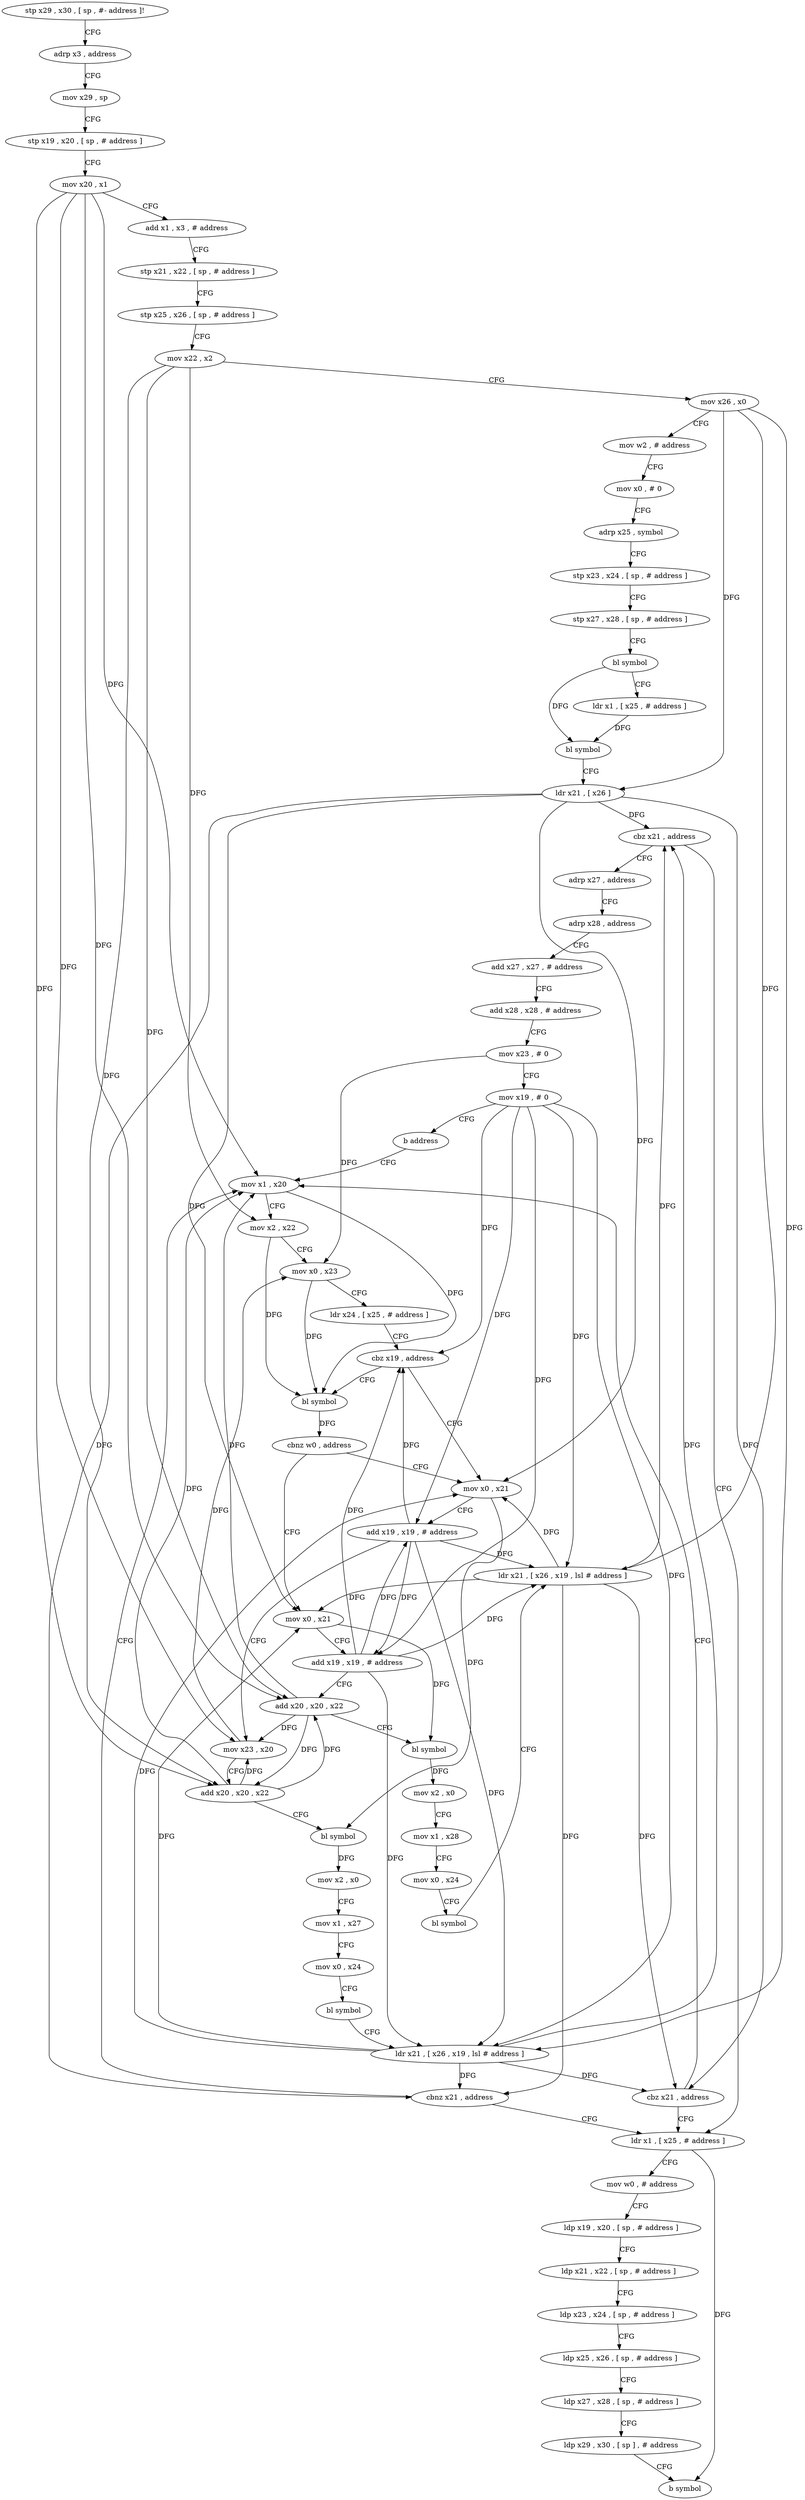 digraph "func" {
"4392000" [label = "stp x29 , x30 , [ sp , #- address ]!" ]
"4392004" [label = "adrp x3 , address" ]
"4392008" [label = "mov x29 , sp" ]
"4392012" [label = "stp x19 , x20 , [ sp , # address ]" ]
"4392016" [label = "mov x20 , x1" ]
"4392020" [label = "add x1 , x3 , # address" ]
"4392024" [label = "stp x21 , x22 , [ sp , # address ]" ]
"4392028" [label = "stp x25 , x26 , [ sp , # address ]" ]
"4392032" [label = "mov x22 , x2" ]
"4392036" [label = "mov x26 , x0" ]
"4392040" [label = "mov w2 , # address" ]
"4392044" [label = "mov x0 , # 0" ]
"4392048" [label = "adrp x25 , symbol" ]
"4392052" [label = "stp x23 , x24 , [ sp , # address ]" ]
"4392056" [label = "stp x27 , x28 , [ sp , # address ]" ]
"4392060" [label = "bl symbol" ]
"4392064" [label = "ldr x1 , [ x25 , # address ]" ]
"4392068" [label = "bl symbol" ]
"4392072" [label = "ldr x21 , [ x26 ]" ]
"4392076" [label = "cbz x21 , address" ]
"4392224" [label = "ldr x1 , [ x25 , # address ]" ]
"4392080" [label = "adrp x27 , address" ]
"4392228" [label = "mov w0 , # address" ]
"4392232" [label = "ldp x19 , x20 , [ sp , # address ]" ]
"4392236" [label = "ldp x21 , x22 , [ sp , # address ]" ]
"4392240" [label = "ldp x23 , x24 , [ sp , # address ]" ]
"4392244" [label = "ldp x25 , x26 , [ sp , # address ]" ]
"4392248" [label = "ldp x27 , x28 , [ sp , # address ]" ]
"4392252" [label = "ldp x29 , x30 , [ sp ] , # address" ]
"4392256" [label = "b symbol" ]
"4392084" [label = "adrp x28 , address" ]
"4392088" [label = "add x27 , x27 , # address" ]
"4392092" [label = "add x28 , x28 , # address" ]
"4392096" [label = "mov x23 , # 0" ]
"4392100" [label = "mov x19 , # 0" ]
"4392104" [label = "b address" ]
"4392156" [label = "mov x1 , x20" ]
"4392160" [label = "mov x2 , x22" ]
"4392164" [label = "mov x0 , x23" ]
"4392168" [label = "ldr x24 , [ x25 , # address ]" ]
"4392172" [label = "cbz x19 , address" ]
"4392112" [label = "mov x0 , x21" ]
"4392176" [label = "bl symbol" ]
"4392116" [label = "add x19 , x19 , # address" ]
"4392120" [label = "mov x23 , x20" ]
"4392124" [label = "add x20 , x20 , x22" ]
"4392128" [label = "bl symbol" ]
"4392132" [label = "mov x2 , x0" ]
"4392136" [label = "mov x1 , x27" ]
"4392140" [label = "mov x0 , x24" ]
"4392144" [label = "bl symbol" ]
"4392148" [label = "ldr x21 , [ x26 , x19 , lsl # address ]" ]
"4392152" [label = "cbz x21 , address" ]
"4392180" [label = "cbnz w0 , address" ]
"4392184" [label = "mov x0 , x21" ]
"4392188" [label = "add x19 , x19 , # address" ]
"4392192" [label = "add x20 , x20 , x22" ]
"4392196" [label = "bl symbol" ]
"4392200" [label = "mov x2 , x0" ]
"4392204" [label = "mov x1 , x28" ]
"4392208" [label = "mov x0 , x24" ]
"4392212" [label = "bl symbol" ]
"4392216" [label = "ldr x21 , [ x26 , x19 , lsl # address ]" ]
"4392220" [label = "cbnz x21 , address" ]
"4392000" -> "4392004" [ label = "CFG" ]
"4392004" -> "4392008" [ label = "CFG" ]
"4392008" -> "4392012" [ label = "CFG" ]
"4392012" -> "4392016" [ label = "CFG" ]
"4392016" -> "4392020" [ label = "CFG" ]
"4392016" -> "4392156" [ label = "DFG" ]
"4392016" -> "4392120" [ label = "DFG" ]
"4392016" -> "4392124" [ label = "DFG" ]
"4392016" -> "4392192" [ label = "DFG" ]
"4392020" -> "4392024" [ label = "CFG" ]
"4392024" -> "4392028" [ label = "CFG" ]
"4392028" -> "4392032" [ label = "CFG" ]
"4392032" -> "4392036" [ label = "CFG" ]
"4392032" -> "4392160" [ label = "DFG" ]
"4392032" -> "4392124" [ label = "DFG" ]
"4392032" -> "4392192" [ label = "DFG" ]
"4392036" -> "4392040" [ label = "CFG" ]
"4392036" -> "4392072" [ label = "DFG" ]
"4392036" -> "4392148" [ label = "DFG" ]
"4392036" -> "4392216" [ label = "DFG" ]
"4392040" -> "4392044" [ label = "CFG" ]
"4392044" -> "4392048" [ label = "CFG" ]
"4392048" -> "4392052" [ label = "CFG" ]
"4392052" -> "4392056" [ label = "CFG" ]
"4392056" -> "4392060" [ label = "CFG" ]
"4392060" -> "4392064" [ label = "CFG" ]
"4392060" -> "4392068" [ label = "DFG" ]
"4392064" -> "4392068" [ label = "DFG" ]
"4392068" -> "4392072" [ label = "CFG" ]
"4392072" -> "4392076" [ label = "DFG" ]
"4392072" -> "4392112" [ label = "DFG" ]
"4392072" -> "4392152" [ label = "DFG" ]
"4392072" -> "4392184" [ label = "DFG" ]
"4392072" -> "4392220" [ label = "DFG" ]
"4392076" -> "4392224" [ label = "CFG" ]
"4392076" -> "4392080" [ label = "CFG" ]
"4392224" -> "4392228" [ label = "CFG" ]
"4392224" -> "4392256" [ label = "DFG" ]
"4392080" -> "4392084" [ label = "CFG" ]
"4392228" -> "4392232" [ label = "CFG" ]
"4392232" -> "4392236" [ label = "CFG" ]
"4392236" -> "4392240" [ label = "CFG" ]
"4392240" -> "4392244" [ label = "CFG" ]
"4392244" -> "4392248" [ label = "CFG" ]
"4392248" -> "4392252" [ label = "CFG" ]
"4392252" -> "4392256" [ label = "CFG" ]
"4392084" -> "4392088" [ label = "CFG" ]
"4392088" -> "4392092" [ label = "CFG" ]
"4392092" -> "4392096" [ label = "CFG" ]
"4392096" -> "4392100" [ label = "CFG" ]
"4392096" -> "4392164" [ label = "DFG" ]
"4392100" -> "4392104" [ label = "CFG" ]
"4392100" -> "4392172" [ label = "DFG" ]
"4392100" -> "4392116" [ label = "DFG" ]
"4392100" -> "4392148" [ label = "DFG" ]
"4392100" -> "4392188" [ label = "DFG" ]
"4392100" -> "4392216" [ label = "DFG" ]
"4392104" -> "4392156" [ label = "CFG" ]
"4392156" -> "4392160" [ label = "CFG" ]
"4392156" -> "4392176" [ label = "DFG" ]
"4392160" -> "4392164" [ label = "CFG" ]
"4392160" -> "4392176" [ label = "DFG" ]
"4392164" -> "4392168" [ label = "CFG" ]
"4392164" -> "4392176" [ label = "DFG" ]
"4392168" -> "4392172" [ label = "CFG" ]
"4392172" -> "4392112" [ label = "CFG" ]
"4392172" -> "4392176" [ label = "CFG" ]
"4392112" -> "4392116" [ label = "CFG" ]
"4392112" -> "4392128" [ label = "DFG" ]
"4392176" -> "4392180" [ label = "DFG" ]
"4392116" -> "4392120" [ label = "CFG" ]
"4392116" -> "4392172" [ label = "DFG" ]
"4392116" -> "4392148" [ label = "DFG" ]
"4392116" -> "4392188" [ label = "DFG" ]
"4392116" -> "4392216" [ label = "DFG" ]
"4392120" -> "4392124" [ label = "CFG" ]
"4392120" -> "4392164" [ label = "DFG" ]
"4392124" -> "4392128" [ label = "CFG" ]
"4392124" -> "4392156" [ label = "DFG" ]
"4392124" -> "4392120" [ label = "DFG" ]
"4392124" -> "4392192" [ label = "DFG" ]
"4392128" -> "4392132" [ label = "DFG" ]
"4392132" -> "4392136" [ label = "CFG" ]
"4392136" -> "4392140" [ label = "CFG" ]
"4392140" -> "4392144" [ label = "CFG" ]
"4392144" -> "4392148" [ label = "CFG" ]
"4392148" -> "4392152" [ label = "DFG" ]
"4392148" -> "4392076" [ label = "DFG" ]
"4392148" -> "4392112" [ label = "DFG" ]
"4392148" -> "4392184" [ label = "DFG" ]
"4392148" -> "4392220" [ label = "DFG" ]
"4392152" -> "4392224" [ label = "CFG" ]
"4392152" -> "4392156" [ label = "CFG" ]
"4392180" -> "4392112" [ label = "CFG" ]
"4392180" -> "4392184" [ label = "CFG" ]
"4392184" -> "4392188" [ label = "CFG" ]
"4392184" -> "4392196" [ label = "DFG" ]
"4392188" -> "4392192" [ label = "CFG" ]
"4392188" -> "4392172" [ label = "DFG" ]
"4392188" -> "4392116" [ label = "DFG" ]
"4392188" -> "4392148" [ label = "DFG" ]
"4392188" -> "4392216" [ label = "DFG" ]
"4392192" -> "4392196" [ label = "CFG" ]
"4392192" -> "4392156" [ label = "DFG" ]
"4392192" -> "4392120" [ label = "DFG" ]
"4392192" -> "4392124" [ label = "DFG" ]
"4392196" -> "4392200" [ label = "DFG" ]
"4392200" -> "4392204" [ label = "CFG" ]
"4392204" -> "4392208" [ label = "CFG" ]
"4392208" -> "4392212" [ label = "CFG" ]
"4392212" -> "4392216" [ label = "CFG" ]
"4392216" -> "4392220" [ label = "DFG" ]
"4392216" -> "4392076" [ label = "DFG" ]
"4392216" -> "4392112" [ label = "DFG" ]
"4392216" -> "4392152" [ label = "DFG" ]
"4392216" -> "4392184" [ label = "DFG" ]
"4392220" -> "4392156" [ label = "CFG" ]
"4392220" -> "4392224" [ label = "CFG" ]
}
